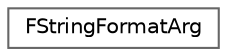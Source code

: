 digraph "Graphical Class Hierarchy"
{
 // INTERACTIVE_SVG=YES
 // LATEX_PDF_SIZE
  bgcolor="transparent";
  edge [fontname=Helvetica,fontsize=10,labelfontname=Helvetica,labelfontsize=10];
  node [fontname=Helvetica,fontsize=10,shape=box,height=0.2,width=0.4];
  rankdir="LR";
  Node0 [id="Node000000",label="FStringFormatArg",height=0.2,width=0.4,color="grey40", fillcolor="white", style="filled",URL="$df/d15/structFStringFormatArg.html",tooltip="An argument supplied to FString::Format."];
}
